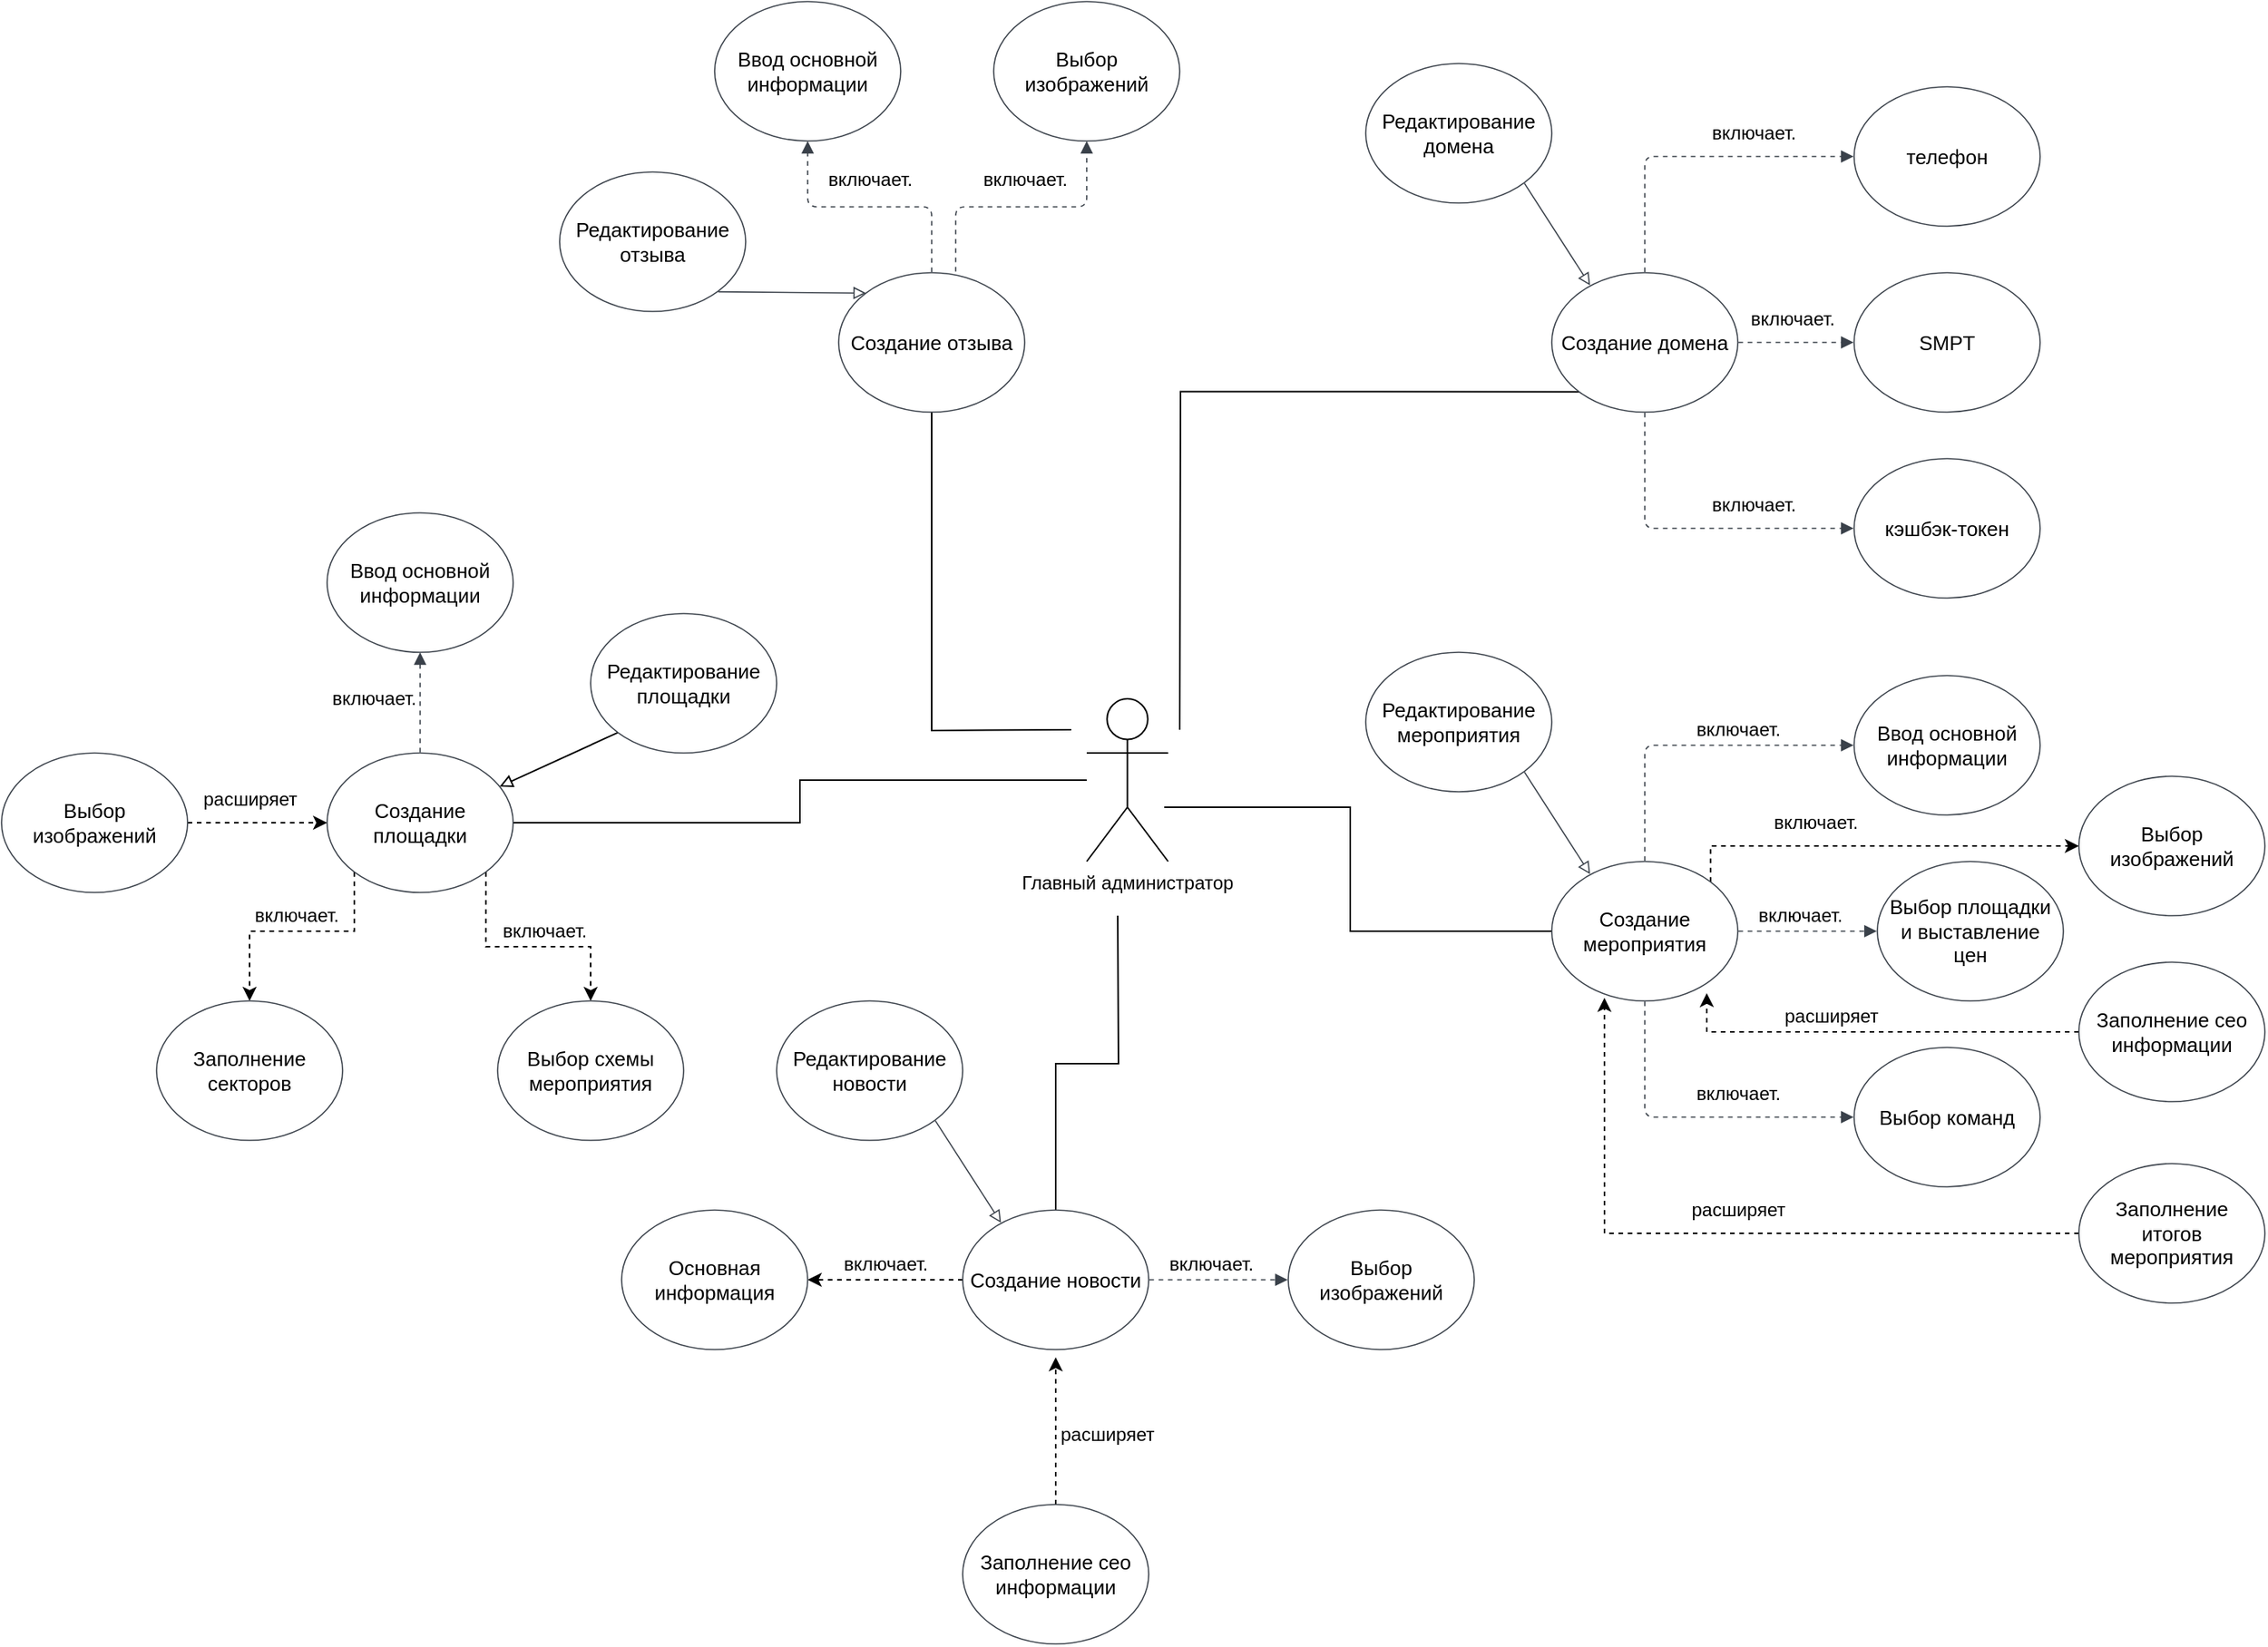 <mxfile version="21.2.3" type="github">
  <diagram name="Страница 1" id="4dLqGQJZmYDgYIAfQQOr">
    <mxGraphModel dx="2147" dy="3069" grid="1" gridSize="10" guides="1" tooltips="1" connect="1" arrows="1" fold="1" page="1" pageScale="1" pageWidth="827" pageHeight="1169" math="0" shadow="0">
      <root>
        <mxCell id="0" />
        <mxCell id="1" parent="0" />
        <mxCell id="5AZ3LjMfub_iK6OrWMYF-66" style="edgeStyle=orthogonalEdgeStyle;rounded=0;orthogonalLoop=1;jettySize=auto;html=1;entryX=0.5;entryY=1;entryDx=0;entryDy=0;endArrow=none;endFill=0;" edge="1" parent="1" target="5AZ3LjMfub_iK6OrWMYF-40">
          <mxGeometry relative="1" as="geometry">
            <mxPoint x="290" y="370" as="sourcePoint" />
          </mxGeometry>
        </mxCell>
        <mxCell id="5AZ3LjMfub_iK6OrWMYF-67" style="edgeStyle=orthogonalEdgeStyle;rounded=0;orthogonalLoop=1;jettySize=auto;html=1;entryX=1;entryY=0.5;entryDx=0;entryDy=0;endArrow=none;endFill=0;" edge="1" parent="1" source="5AZ3LjMfub_iK6OrWMYF-1" target="5AZ3LjMfub_iK6OrWMYF-49">
          <mxGeometry relative="1" as="geometry" />
        </mxCell>
        <mxCell id="5AZ3LjMfub_iK6OrWMYF-1" value="Главный администратор" style="shape=umlActor;verticalLabelPosition=bottom;verticalAlign=top;html=1;outlineConnect=0;" vertex="1" parent="1">
          <mxGeometry x="300" y="350" width="52.5" height="105" as="geometry" />
        </mxCell>
        <mxCell id="5AZ3LjMfub_iK6OrWMYF-68" style="edgeStyle=orthogonalEdgeStyle;rounded=0;orthogonalLoop=1;jettySize=auto;html=1;exitX=0;exitY=1;exitDx=0;exitDy=0;endArrow=none;endFill=0;" edge="1" parent="1" source="5AZ3LjMfub_iK6OrWMYF-3">
          <mxGeometry relative="1" as="geometry">
            <mxPoint x="360" y="370" as="targetPoint" />
          </mxGeometry>
        </mxCell>
        <mxCell id="5AZ3LjMfub_iK6OrWMYF-3" value="Создание домена" style="html=1;overflow=block;blockSpacing=1;whiteSpace=wrap;ellipse;fontSize=13;spacing=3.8;strokeColor=#3a414a;strokeOpacity=100;rounded=1;absoluteArcSize=1;arcSize=9;strokeWidth=0.8;lucidId=YT7TCHDm60Qj;" vertex="1" parent="1">
          <mxGeometry x="600" y="75" width="120" height="90" as="geometry" />
        </mxCell>
        <mxCell id="5AZ3LjMfub_iK6OrWMYF-4" value="Редактирование домена" style="html=1;overflow=block;blockSpacing=1;whiteSpace=wrap;ellipse;fontSize=13;spacing=3.8;strokeColor=#3a414a;strokeOpacity=100;rounded=1;absoluteArcSize=1;arcSize=9;strokeWidth=0.8;lucidId=iU7T-DrnD_am;" vertex="1" parent="1">
          <mxGeometry x="480" y="-60" width="120" height="90" as="geometry" />
        </mxCell>
        <mxCell id="5AZ3LjMfub_iK6OrWMYF-5" value="SMPT" style="html=1;overflow=block;blockSpacing=1;whiteSpace=wrap;ellipse;fontSize=13;spacing=3.8;strokeColor=#3a414a;strokeOpacity=100;rounded=1;absoluteArcSize=1;arcSize=9;strokeWidth=0.8;lucidId=AU7TzXfY.7xf;" vertex="1" parent="1">
          <mxGeometry x="795" y="75" width="120" height="90" as="geometry" />
        </mxCell>
        <mxCell id="5AZ3LjMfub_iK6OrWMYF-6" value="кэшбэк-токен" style="html=1;overflow=block;blockSpacing=1;whiteSpace=wrap;ellipse;fontSize=13;spacing=3.8;strokeColor=#3a414a;strokeOpacity=100;rounded=1;absoluteArcSize=1;arcSize=9;strokeWidth=0.8;lucidId=IU7TJlUC40Fu;" vertex="1" parent="1">
          <mxGeometry x="795" y="195" width="120" height="90" as="geometry" />
        </mxCell>
        <mxCell id="5AZ3LjMfub_iK6OrWMYF-7" value="телефон" style="html=1;overflow=block;blockSpacing=1;whiteSpace=wrap;ellipse;fontSize=13;spacing=3.8;strokeColor=#3a414a;strokeOpacity=100;rounded=1;absoluteArcSize=1;arcSize=9;strokeWidth=0.8;lucidId=SU7TMqAiPC0k;" vertex="1" parent="1">
          <mxGeometry x="795" y="-45" width="120" height="90" as="geometry" />
        </mxCell>
        <mxCell id="5AZ3LjMfub_iK6OrWMYF-8" value="" style="html=1;jettySize=18;whiteSpace=wrap;fontSize=13;strokeColor=#3a414a;strokeOpacity=100;dashed=1;fixDash=1;strokeWidth=0.8;rounded=1;arcSize=12;edgeStyle=orthogonalEdgeStyle;startArrow=none;endArrow=block;endFill=1;exitX=1.003;exitY=0.5;exitPerimeter=0;entryX=-0.003;entryY=0.5;entryPerimeter=0;lucidId=yW7TTUJK7UnX;" edge="1" parent="1" source="5AZ3LjMfub_iK6OrWMYF-3" target="5AZ3LjMfub_iK6OrWMYF-5">
          <mxGeometry width="100" height="100" relative="1" as="geometry">
            <Array as="points" />
          </mxGeometry>
        </mxCell>
        <mxCell id="5AZ3LjMfub_iK6OrWMYF-9" value="" style="html=1;jettySize=18;whiteSpace=wrap;fontSize=13;strokeColor=#3a414a;strokeOpacity=100;dashed=1;fixDash=1;strokeWidth=0.8;rounded=1;arcSize=12;edgeStyle=orthogonalEdgeStyle;startArrow=none;endArrow=block;endFill=1;exitX=0.5;exitY=-0.004;exitPerimeter=0;entryX=-0.003;entryY=0.5;entryPerimeter=0;lucidId=_W7TPJHKdDei;" edge="1" parent="1" source="5AZ3LjMfub_iK6OrWMYF-3" target="5AZ3LjMfub_iK6OrWMYF-7">
          <mxGeometry width="100" height="100" relative="1" as="geometry">
            <Array as="points" />
          </mxGeometry>
        </mxCell>
        <mxCell id="5AZ3LjMfub_iK6OrWMYF-10" value="" style="html=1;jettySize=18;whiteSpace=wrap;fontSize=13;strokeColor=#3a414a;strokeOpacity=100;dashed=1;fixDash=1;strokeWidth=0.8;rounded=1;arcSize=12;edgeStyle=orthogonalEdgeStyle;startArrow=none;endArrow=block;endFill=1;exitX=0.5;exitY=1.004;exitPerimeter=0;entryX=-0.003;entryY=0.5;entryPerimeter=0;lucidId=eX7TY1OJRFkU;" edge="1" parent="1" source="5AZ3LjMfub_iK6OrWMYF-3" target="5AZ3LjMfub_iK6OrWMYF-6">
          <mxGeometry width="100" height="100" relative="1" as="geometry">
            <Array as="points" />
          </mxGeometry>
        </mxCell>
        <mxCell id="5AZ3LjMfub_iK6OrWMYF-11" value="" style="html=1;jettySize=18;whiteSpace=wrap;fontSize=13;strokeColor=#3a414a;strokeOpacity=100;strokeWidth=0.8;rounded=0;startArrow=none;endArrow=block;endFill=0;exitX=0.853;exitY=0.859;exitPerimeter=0;entryX=0.206;entryY=0.091;entryPerimeter=0;lucidId=uX7T4NkY_U0I;" edge="1" parent="1" source="5AZ3LjMfub_iK6OrWMYF-4" target="5AZ3LjMfub_iK6OrWMYF-3">
          <mxGeometry width="100" height="100" relative="1" as="geometry">
            <Array as="points" />
          </mxGeometry>
        </mxCell>
        <mxCell id="5AZ3LjMfub_iK6OrWMYF-25" style="edgeStyle=orthogonalEdgeStyle;rounded=0;orthogonalLoop=1;jettySize=auto;html=1;exitX=1;exitY=0;exitDx=0;exitDy=0;entryX=0;entryY=0.5;entryDx=0;entryDy=0;dashed=1;" edge="1" parent="1" source="5AZ3LjMfub_iK6OrWMYF-13" target="5AZ3LjMfub_iK6OrWMYF-24">
          <mxGeometry relative="1" as="geometry">
            <Array as="points">
              <mxPoint x="702" y="445" />
            </Array>
          </mxGeometry>
        </mxCell>
        <mxCell id="5AZ3LjMfub_iK6OrWMYF-69" style="edgeStyle=orthogonalEdgeStyle;rounded=0;orthogonalLoop=1;jettySize=auto;html=1;exitX=0;exitY=0.5;exitDx=0;exitDy=0;endArrow=none;endFill=0;" edge="1" parent="1" source="5AZ3LjMfub_iK6OrWMYF-13">
          <mxGeometry relative="1" as="geometry">
            <mxPoint x="350" y="420" as="targetPoint" />
            <Array as="points">
              <mxPoint x="470" y="500" />
              <mxPoint x="470" y="420" />
            </Array>
          </mxGeometry>
        </mxCell>
        <mxCell id="5AZ3LjMfub_iK6OrWMYF-13" value="Создание мероприятия" style="html=1;overflow=block;blockSpacing=1;whiteSpace=wrap;ellipse;fontSize=13;spacing=3.8;strokeColor=#3a414a;strokeOpacity=100;rounded=1;absoluteArcSize=1;arcSize=9;strokeWidth=0.8;lucidId=YT7TCHDm60Qj;" vertex="1" parent="1">
          <mxGeometry x="600" y="455" width="120" height="90" as="geometry" />
        </mxCell>
        <mxCell id="5AZ3LjMfub_iK6OrWMYF-14" value="Редактирование мероприятия" style="html=1;overflow=block;blockSpacing=1;whiteSpace=wrap;ellipse;fontSize=13;spacing=3.8;strokeColor=#3a414a;strokeOpacity=100;rounded=1;absoluteArcSize=1;arcSize=9;strokeWidth=0.8;lucidId=iU7T-DrnD_am;" vertex="1" parent="1">
          <mxGeometry x="480" y="320" width="120" height="90" as="geometry" />
        </mxCell>
        <mxCell id="5AZ3LjMfub_iK6OrWMYF-15" value="Выбор площадки и выставление цен" style="html=1;overflow=block;blockSpacing=1;whiteSpace=wrap;ellipse;fontSize=13;spacing=3.8;strokeColor=#3a414a;strokeOpacity=100;rounded=1;absoluteArcSize=1;arcSize=9;strokeWidth=0.8;lucidId=AU7TzXfY.7xf;" vertex="1" parent="1">
          <mxGeometry x="810" y="455" width="120" height="90" as="geometry" />
        </mxCell>
        <mxCell id="5AZ3LjMfub_iK6OrWMYF-16" value="Выбор команд" style="html=1;overflow=block;blockSpacing=1;whiteSpace=wrap;ellipse;fontSize=13;spacing=3.8;strokeColor=#3a414a;strokeOpacity=100;rounded=1;absoluteArcSize=1;arcSize=9;strokeWidth=0.8;lucidId=IU7TJlUC40Fu;" vertex="1" parent="1">
          <mxGeometry x="795" y="575" width="120" height="90" as="geometry" />
        </mxCell>
        <mxCell id="5AZ3LjMfub_iK6OrWMYF-17" value="Ввод основной информации" style="html=1;overflow=block;blockSpacing=1;whiteSpace=wrap;ellipse;fontSize=13;spacing=3.8;strokeColor=#3a414a;strokeOpacity=100;rounded=1;absoluteArcSize=1;arcSize=9;strokeWidth=0.8;lucidId=SU7TMqAiPC0k;" vertex="1" parent="1">
          <mxGeometry x="795" y="335" width="120" height="90" as="geometry" />
        </mxCell>
        <mxCell id="5AZ3LjMfub_iK6OrWMYF-18" value="" style="html=1;jettySize=18;whiteSpace=wrap;fontSize=13;strokeColor=#3a414a;strokeOpacity=100;dashed=1;fixDash=1;strokeWidth=0.8;rounded=1;arcSize=12;edgeStyle=orthogonalEdgeStyle;startArrow=none;endArrow=block;endFill=1;exitX=1.003;exitY=0.5;exitPerimeter=0;entryX=-0.003;entryY=0.5;entryPerimeter=0;lucidId=yW7TTUJK7UnX;" edge="1" parent="1" source="5AZ3LjMfub_iK6OrWMYF-13" target="5AZ3LjMfub_iK6OrWMYF-15">
          <mxGeometry width="100" height="100" relative="1" as="geometry">
            <Array as="points" />
          </mxGeometry>
        </mxCell>
        <mxCell id="5AZ3LjMfub_iK6OrWMYF-19" value="" style="html=1;jettySize=18;whiteSpace=wrap;fontSize=13;strokeColor=#3a414a;strokeOpacity=100;dashed=1;fixDash=1;strokeWidth=0.8;rounded=1;arcSize=12;edgeStyle=orthogonalEdgeStyle;startArrow=none;endArrow=block;endFill=1;exitX=0.5;exitY=-0.004;exitPerimeter=0;entryX=-0.003;entryY=0.5;entryPerimeter=0;lucidId=_W7TPJHKdDei;" edge="1" parent="1" source="5AZ3LjMfub_iK6OrWMYF-13" target="5AZ3LjMfub_iK6OrWMYF-17">
          <mxGeometry width="100" height="100" relative="1" as="geometry">
            <Array as="points" />
          </mxGeometry>
        </mxCell>
        <mxCell id="5AZ3LjMfub_iK6OrWMYF-20" value="" style="html=1;jettySize=18;whiteSpace=wrap;fontSize=13;strokeColor=#3a414a;strokeOpacity=100;dashed=1;fixDash=1;strokeWidth=0.8;rounded=1;arcSize=12;edgeStyle=orthogonalEdgeStyle;startArrow=none;endArrow=block;endFill=1;exitX=0.5;exitY=1.004;exitPerimeter=0;entryX=-0.003;entryY=0.5;entryPerimeter=0;lucidId=eX7TY1OJRFkU;" edge="1" parent="1" source="5AZ3LjMfub_iK6OrWMYF-13" target="5AZ3LjMfub_iK6OrWMYF-16">
          <mxGeometry width="100" height="100" relative="1" as="geometry">
            <Array as="points" />
          </mxGeometry>
        </mxCell>
        <mxCell id="5AZ3LjMfub_iK6OrWMYF-21" value="" style="html=1;jettySize=18;whiteSpace=wrap;fontSize=13;strokeColor=#3a414a;strokeOpacity=100;strokeWidth=0.8;rounded=0;startArrow=none;endArrow=block;endFill=0;exitX=0.853;exitY=0.859;exitPerimeter=0;entryX=0.206;entryY=0.091;entryPerimeter=0;lucidId=uX7T4NkY_U0I;" edge="1" parent="1" source="5AZ3LjMfub_iK6OrWMYF-14" target="5AZ3LjMfub_iK6OrWMYF-13">
          <mxGeometry width="100" height="100" relative="1" as="geometry">
            <Array as="points" />
          </mxGeometry>
        </mxCell>
        <mxCell id="5AZ3LjMfub_iK6OrWMYF-38" style="edgeStyle=orthogonalEdgeStyle;rounded=0;orthogonalLoop=1;jettySize=auto;html=1;exitX=0;exitY=0.5;exitDx=0;exitDy=0;entryX=0.833;entryY=0.944;entryDx=0;entryDy=0;entryPerimeter=0;dashed=1;" edge="1" parent="1" source="5AZ3LjMfub_iK6OrWMYF-22" target="5AZ3LjMfub_iK6OrWMYF-13">
          <mxGeometry relative="1" as="geometry">
            <Array as="points">
              <mxPoint x="700" y="565" />
            </Array>
          </mxGeometry>
        </mxCell>
        <mxCell id="5AZ3LjMfub_iK6OrWMYF-22" value="Заполнение сео информации" style="html=1;overflow=block;blockSpacing=1;whiteSpace=wrap;ellipse;fontSize=13;spacing=3.8;strokeColor=#3a414a;strokeOpacity=100;rounded=1;absoluteArcSize=1;arcSize=9;strokeWidth=0.8;lucidId=AU7TzXfY.7xf;" vertex="1" parent="1">
          <mxGeometry x="940" y="520" width="120" height="90" as="geometry" />
        </mxCell>
        <mxCell id="5AZ3LjMfub_iK6OrWMYF-28" style="edgeStyle=orthogonalEdgeStyle;rounded=0;orthogonalLoop=1;jettySize=auto;html=1;exitX=0;exitY=0.5;exitDx=0;exitDy=0;entryX=0.283;entryY=0.978;entryDx=0;entryDy=0;entryPerimeter=0;dashed=1;" edge="1" parent="1" source="5AZ3LjMfub_iK6OrWMYF-23" target="5AZ3LjMfub_iK6OrWMYF-13">
          <mxGeometry relative="1" as="geometry" />
        </mxCell>
        <mxCell id="5AZ3LjMfub_iK6OrWMYF-23" value="Заполнение итогов мероприятия" style="html=1;overflow=block;blockSpacing=1;whiteSpace=wrap;ellipse;fontSize=13;spacing=3.8;strokeColor=#3a414a;strokeOpacity=100;rounded=1;absoluteArcSize=1;arcSize=9;strokeWidth=0.8;lucidId=IU7TJlUC40Fu;" vertex="1" parent="1">
          <mxGeometry x="940" y="650" width="120" height="90" as="geometry" />
        </mxCell>
        <mxCell id="5AZ3LjMfub_iK6OrWMYF-24" value="Выбор изображений" style="html=1;overflow=block;blockSpacing=1;whiteSpace=wrap;ellipse;fontSize=13;spacing=3.8;strokeColor=#3a414a;strokeOpacity=100;rounded=1;absoluteArcSize=1;arcSize=9;strokeWidth=0.8;lucidId=SU7TMqAiPC0k;" vertex="1" parent="1">
          <mxGeometry x="940" y="400" width="120" height="90" as="geometry" />
        </mxCell>
        <mxCell id="5AZ3LjMfub_iK6OrWMYF-71" style="edgeStyle=orthogonalEdgeStyle;rounded=0;orthogonalLoop=1;jettySize=auto;html=1;exitX=0;exitY=0.5;exitDx=0;exitDy=0;entryX=1;entryY=0.5;entryDx=0;entryDy=0;dashed=1;" edge="1" parent="1" source="5AZ3LjMfub_iK6OrWMYF-29" target="5AZ3LjMfub_iK6OrWMYF-33">
          <mxGeometry relative="1" as="geometry" />
        </mxCell>
        <mxCell id="5AZ3LjMfub_iK6OrWMYF-72" style="edgeStyle=orthogonalEdgeStyle;rounded=0;orthogonalLoop=1;jettySize=auto;html=1;exitX=0.5;exitY=0;exitDx=0;exitDy=0;endArrow=none;endFill=0;" edge="1" parent="1" source="5AZ3LjMfub_iK6OrWMYF-29">
          <mxGeometry relative="1" as="geometry">
            <mxPoint x="320.0" y="490" as="targetPoint" />
          </mxGeometry>
        </mxCell>
        <mxCell id="5AZ3LjMfub_iK6OrWMYF-29" value="Создание новости" style="html=1;overflow=block;blockSpacing=1;whiteSpace=wrap;ellipse;fontSize=13;spacing=3.8;strokeColor=#3a414a;strokeOpacity=100;rounded=1;absoluteArcSize=1;arcSize=9;strokeWidth=0.8;lucidId=YT7TCHDm60Qj;" vertex="1" parent="1">
          <mxGeometry x="220" y="680" width="120" height="90" as="geometry" />
        </mxCell>
        <mxCell id="5AZ3LjMfub_iK6OrWMYF-30" value="Редактирование новости" style="html=1;overflow=block;blockSpacing=1;whiteSpace=wrap;ellipse;fontSize=13;spacing=3.8;strokeColor=#3a414a;strokeOpacity=100;rounded=1;absoluteArcSize=1;arcSize=9;strokeWidth=0.8;lucidId=iU7T-DrnD_am;" vertex="1" parent="1">
          <mxGeometry x="100" y="545" width="120" height="90" as="geometry" />
        </mxCell>
        <mxCell id="5AZ3LjMfub_iK6OrWMYF-31" value="Выбор изображений" style="html=1;overflow=block;blockSpacing=1;whiteSpace=wrap;ellipse;fontSize=13;spacing=3.8;strokeColor=#3a414a;strokeOpacity=100;rounded=1;absoluteArcSize=1;arcSize=9;strokeWidth=0.8;lucidId=AU7TzXfY.7xf;" vertex="1" parent="1">
          <mxGeometry x="430" y="680" width="120" height="90" as="geometry" />
        </mxCell>
        <mxCell id="5AZ3LjMfub_iK6OrWMYF-39" style="edgeStyle=orthogonalEdgeStyle;rounded=0;orthogonalLoop=1;jettySize=auto;html=1;exitX=0.5;exitY=0;exitDx=0;exitDy=0;dashed=1;" edge="1" parent="1" source="5AZ3LjMfub_iK6OrWMYF-32">
          <mxGeometry relative="1" as="geometry">
            <mxPoint x="280" y="775" as="targetPoint" />
          </mxGeometry>
        </mxCell>
        <mxCell id="5AZ3LjMfub_iK6OrWMYF-32" value="Заполнение сео информации" style="html=1;overflow=block;blockSpacing=1;whiteSpace=wrap;ellipse;fontSize=13;spacing=3.8;strokeColor=#3a414a;strokeOpacity=100;rounded=1;absoluteArcSize=1;arcSize=9;strokeWidth=0.8;lucidId=IU7TJlUC40Fu;" vertex="1" parent="1">
          <mxGeometry x="220" y="870" width="120" height="90" as="geometry" />
        </mxCell>
        <mxCell id="5AZ3LjMfub_iK6OrWMYF-33" value="Основная информация" style="html=1;overflow=block;blockSpacing=1;whiteSpace=wrap;ellipse;fontSize=13;spacing=3.8;strokeColor=#3a414a;strokeOpacity=100;rounded=1;absoluteArcSize=1;arcSize=9;strokeWidth=0.8;lucidId=SU7TMqAiPC0k;" vertex="1" parent="1">
          <mxGeometry y="680" width="120" height="90" as="geometry" />
        </mxCell>
        <mxCell id="5AZ3LjMfub_iK6OrWMYF-34" value="" style="html=1;jettySize=18;whiteSpace=wrap;fontSize=13;strokeColor=#3a414a;strokeOpacity=100;dashed=1;fixDash=1;strokeWidth=0.8;rounded=1;arcSize=12;edgeStyle=orthogonalEdgeStyle;startArrow=none;endArrow=block;endFill=1;exitX=1.003;exitY=0.5;exitPerimeter=0;entryX=-0.003;entryY=0.5;entryPerimeter=0;lucidId=yW7TTUJK7UnX;" edge="1" parent="1" source="5AZ3LjMfub_iK6OrWMYF-29" target="5AZ3LjMfub_iK6OrWMYF-31">
          <mxGeometry width="100" height="100" relative="1" as="geometry">
            <Array as="points" />
          </mxGeometry>
        </mxCell>
        <mxCell id="5AZ3LjMfub_iK6OrWMYF-37" value="" style="html=1;jettySize=18;whiteSpace=wrap;fontSize=13;strokeColor=#3a414a;strokeOpacity=100;strokeWidth=0.8;rounded=0;startArrow=none;endArrow=block;endFill=0;exitX=0.853;exitY=0.859;exitPerimeter=0;entryX=0.206;entryY=0.091;entryPerimeter=0;lucidId=uX7T4NkY_U0I;" edge="1" parent="1" source="5AZ3LjMfub_iK6OrWMYF-30" target="5AZ3LjMfub_iK6OrWMYF-29">
          <mxGeometry width="100" height="100" relative="1" as="geometry">
            <Array as="points" />
          </mxGeometry>
        </mxCell>
        <mxCell id="5AZ3LjMfub_iK6OrWMYF-40" value="Создание отзыва" style="html=1;overflow=block;blockSpacing=1;whiteSpace=wrap;ellipse;fontSize=13;spacing=3.8;strokeColor=#3a414a;strokeOpacity=100;rounded=1;absoluteArcSize=1;arcSize=9;strokeWidth=0.8;lucidId=YT7TCHDm60Qj;" vertex="1" parent="1">
          <mxGeometry x="140" y="75" width="120" height="90" as="geometry" />
        </mxCell>
        <mxCell id="5AZ3LjMfub_iK6OrWMYF-41" value="Редактирование отзыва" style="html=1;overflow=block;blockSpacing=1;whiteSpace=wrap;ellipse;fontSize=13;spacing=3.8;strokeColor=#3a414a;strokeOpacity=100;rounded=1;absoluteArcSize=1;arcSize=9;strokeWidth=0.8;lucidId=iU7T-DrnD_am;" vertex="1" parent="1">
          <mxGeometry x="-40" y="10" width="120" height="90" as="geometry" />
        </mxCell>
        <mxCell id="5AZ3LjMfub_iK6OrWMYF-42" value="Выбор изображений" style="html=1;overflow=block;blockSpacing=1;whiteSpace=wrap;ellipse;fontSize=13;spacing=3.8;strokeColor=#3a414a;strokeOpacity=100;rounded=1;absoluteArcSize=1;arcSize=9;strokeWidth=0.8;lucidId=AU7TzXfY.7xf;" vertex="1" parent="1">
          <mxGeometry x="240" y="-100" width="120" height="90" as="geometry" />
        </mxCell>
        <mxCell id="5AZ3LjMfub_iK6OrWMYF-45" value="Ввод основной информации" style="html=1;overflow=block;blockSpacing=1;whiteSpace=wrap;ellipse;fontSize=13;spacing=3.8;strokeColor=#3a414a;strokeOpacity=100;rounded=1;absoluteArcSize=1;arcSize=9;strokeWidth=0.8;lucidId=SU7TMqAiPC0k;" vertex="1" parent="1">
          <mxGeometry x="60" y="-100" width="120" height="90" as="geometry" />
        </mxCell>
        <mxCell id="5AZ3LjMfub_iK6OrWMYF-46" value="" style="html=1;jettySize=18;whiteSpace=wrap;fontSize=13;strokeColor=#3a414a;strokeOpacity=100;dashed=1;fixDash=1;strokeWidth=0.8;rounded=1;arcSize=12;edgeStyle=orthogonalEdgeStyle;startArrow=none;endArrow=block;endFill=1;exitX=0.629;exitY=-0.009;exitPerimeter=0;entryX=0.5;entryY=1;lucidId=yW7TTUJK7UnX;entryDx=0;entryDy=0;exitDx=0;exitDy=0;" edge="1" parent="1" source="5AZ3LjMfub_iK6OrWMYF-40" target="5AZ3LjMfub_iK6OrWMYF-42">
          <mxGeometry width="100" height="100" relative="1" as="geometry">
            <Array as="points" />
          </mxGeometry>
        </mxCell>
        <mxCell id="5AZ3LjMfub_iK6OrWMYF-47" value="" style="html=1;jettySize=18;whiteSpace=wrap;fontSize=13;strokeColor=#3a414a;strokeOpacity=100;dashed=1;fixDash=1;strokeWidth=0.8;rounded=1;arcSize=12;edgeStyle=orthogonalEdgeStyle;startArrow=none;endArrow=block;endFill=1;exitX=0.5;exitY=-0.004;exitPerimeter=0;entryX=0.5;entryY=1;lucidId=_W7TPJHKdDei;entryDx=0;entryDy=0;" edge="1" parent="1" source="5AZ3LjMfub_iK6OrWMYF-40" target="5AZ3LjMfub_iK6OrWMYF-45">
          <mxGeometry width="100" height="100" relative="1" as="geometry">
            <Array as="points" />
          </mxGeometry>
        </mxCell>
        <mxCell id="5AZ3LjMfub_iK6OrWMYF-48" value="" style="html=1;jettySize=18;whiteSpace=wrap;fontSize=13;strokeColor=#3a414a;strokeOpacity=100;strokeWidth=0.8;rounded=0;startArrow=none;endArrow=block;endFill=0;exitX=0.853;exitY=0.859;exitPerimeter=0;entryX=0;entryY=0;lucidId=uX7T4NkY_U0I;entryDx=0;entryDy=0;" edge="1" parent="1" source="5AZ3LjMfub_iK6OrWMYF-41" target="5AZ3LjMfub_iK6OrWMYF-40">
          <mxGeometry width="100" height="100" relative="1" as="geometry">
            <Array as="points" />
          </mxGeometry>
        </mxCell>
        <mxCell id="5AZ3LjMfub_iK6OrWMYF-59" style="edgeStyle=orthogonalEdgeStyle;rounded=0;orthogonalLoop=1;jettySize=auto;html=1;exitX=1;exitY=1;exitDx=0;exitDy=0;entryX=0.5;entryY=0;entryDx=0;entryDy=0;dashed=1;" edge="1" parent="1" source="5AZ3LjMfub_iK6OrWMYF-49" target="5AZ3LjMfub_iK6OrWMYF-53">
          <mxGeometry relative="1" as="geometry" />
        </mxCell>
        <mxCell id="5AZ3LjMfub_iK6OrWMYF-61" style="edgeStyle=orthogonalEdgeStyle;rounded=0;orthogonalLoop=1;jettySize=auto;html=1;exitX=0;exitY=1;exitDx=0;exitDy=0;entryX=0.5;entryY=0;entryDx=0;entryDy=0;dashed=1;" edge="1" parent="1" source="5AZ3LjMfub_iK6OrWMYF-49" target="5AZ3LjMfub_iK6OrWMYF-60">
          <mxGeometry relative="1" as="geometry">
            <mxPoint x="-150" y="530" as="targetPoint" />
            <Array as="points">
              <mxPoint x="-173" y="500" />
              <mxPoint x="-240" y="500" />
            </Array>
          </mxGeometry>
        </mxCell>
        <mxCell id="5AZ3LjMfub_iK6OrWMYF-63" style="rounded=0;orthogonalLoop=1;jettySize=auto;html=1;exitX=0;exitY=1;exitDx=0;exitDy=0;endArrow=block;endFill=0;" edge="1" parent="1" source="5AZ3LjMfub_iK6OrWMYF-62" target="5AZ3LjMfub_iK6OrWMYF-49">
          <mxGeometry relative="1" as="geometry">
            <mxPoint x="-10" y="450" as="targetPoint" />
          </mxGeometry>
        </mxCell>
        <mxCell id="5AZ3LjMfub_iK6OrWMYF-49" value="Создание площадки" style="html=1;overflow=block;blockSpacing=1;whiteSpace=wrap;ellipse;fontSize=13;spacing=3.8;strokeColor=#3a414a;strokeOpacity=100;rounded=1;absoluteArcSize=1;arcSize=9;strokeWidth=0.8;lucidId=YT7TCHDm60Qj;" vertex="1" parent="1">
          <mxGeometry x="-190" y="385" width="120" height="90" as="geometry" />
        </mxCell>
        <mxCell id="5AZ3LjMfub_iK6OrWMYF-58" style="edgeStyle=orthogonalEdgeStyle;rounded=0;orthogonalLoop=1;jettySize=auto;html=1;exitX=1;exitY=0.5;exitDx=0;exitDy=0;entryX=0;entryY=0.5;entryDx=0;entryDy=0;dashed=1;" edge="1" parent="1" source="5AZ3LjMfub_iK6OrWMYF-51" target="5AZ3LjMfub_iK6OrWMYF-49">
          <mxGeometry relative="1" as="geometry" />
        </mxCell>
        <mxCell id="5AZ3LjMfub_iK6OrWMYF-51" value="Выбор изображений" style="html=1;overflow=block;blockSpacing=1;whiteSpace=wrap;ellipse;fontSize=13;spacing=3.8;strokeColor=#3a414a;strokeOpacity=100;rounded=1;absoluteArcSize=1;arcSize=9;strokeWidth=0.8;lucidId=AU7TzXfY.7xf;" vertex="1" parent="1">
          <mxGeometry x="-400" y="385" width="120" height="90" as="geometry" />
        </mxCell>
        <mxCell id="5AZ3LjMfub_iK6OrWMYF-53" value="Выбор схемы мероприятия" style="html=1;overflow=block;blockSpacing=1;whiteSpace=wrap;ellipse;fontSize=13;spacing=3.8;strokeColor=#3a414a;strokeOpacity=100;rounded=1;absoluteArcSize=1;arcSize=9;strokeWidth=0.8;lucidId=IU7TJlUC40Fu;" vertex="1" parent="1">
          <mxGeometry x="-80" y="545" width="120" height="90" as="geometry" />
        </mxCell>
        <mxCell id="5AZ3LjMfub_iK6OrWMYF-54" value="Ввод основной информации" style="html=1;overflow=block;blockSpacing=1;whiteSpace=wrap;ellipse;fontSize=13;spacing=3.8;strokeColor=#3a414a;strokeOpacity=100;rounded=1;absoluteArcSize=1;arcSize=9;strokeWidth=0.8;lucidId=SU7TMqAiPC0k;" vertex="1" parent="1">
          <mxGeometry x="-190" y="230" width="120" height="90" as="geometry" />
        </mxCell>
        <mxCell id="5AZ3LjMfub_iK6OrWMYF-56" value="" style="html=1;jettySize=18;whiteSpace=wrap;fontSize=13;strokeColor=#3a414a;strokeOpacity=100;dashed=1;fixDash=1;strokeWidth=0.8;rounded=1;arcSize=12;edgeStyle=orthogonalEdgeStyle;startArrow=none;endArrow=block;endFill=1;exitX=0.5;exitY=-0.004;exitPerimeter=0;entryX=0.5;entryY=1;lucidId=_W7TPJHKdDei;entryDx=0;entryDy=0;" edge="1" parent="1" source="5AZ3LjMfub_iK6OrWMYF-49" target="5AZ3LjMfub_iK6OrWMYF-54">
          <mxGeometry width="100" height="100" relative="1" as="geometry">
            <Array as="points" />
          </mxGeometry>
        </mxCell>
        <mxCell id="5AZ3LjMfub_iK6OrWMYF-60" value="Заполнение секторов" style="html=1;overflow=block;blockSpacing=1;whiteSpace=wrap;ellipse;fontSize=13;spacing=3.8;strokeColor=#3a414a;strokeOpacity=100;rounded=1;absoluteArcSize=1;arcSize=9;strokeWidth=0.8;lucidId=IU7TJlUC40Fu;" vertex="1" parent="1">
          <mxGeometry x="-300" y="545" width="120" height="90" as="geometry" />
        </mxCell>
        <mxCell id="5AZ3LjMfub_iK6OrWMYF-62" value="Редактирование площадки" style="html=1;overflow=block;blockSpacing=1;whiteSpace=wrap;ellipse;fontSize=13;spacing=3.8;strokeColor=#3a414a;strokeOpacity=100;rounded=1;absoluteArcSize=1;arcSize=9;strokeWidth=0.8;lucidId=iU7T-DrnD_am;" vertex="1" parent="1">
          <mxGeometry x="-20" y="295" width="120" height="90" as="geometry" />
        </mxCell>
        <mxCell id="5AZ3LjMfub_iK6OrWMYF-73" value="включает." style="text;html=1;align=center;verticalAlign=middle;resizable=0;points=[];autosize=1;strokeColor=none;fillColor=none;" vertex="1" parent="1">
          <mxGeometry x="340" y="700" width="80" height="30" as="geometry" />
        </mxCell>
        <mxCell id="5AZ3LjMfub_iK6OrWMYF-75" value="включает." style="text;html=1;align=center;verticalAlign=middle;resizable=0;points=[];autosize=1;strokeColor=none;fillColor=none;" vertex="1" parent="1">
          <mxGeometry x="130" y="700" width="80" height="30" as="geometry" />
        </mxCell>
        <mxCell id="5AZ3LjMfub_iK6OrWMYF-76" value="расширяет" style="text;html=1;align=center;verticalAlign=middle;resizable=0;points=[];autosize=1;strokeColor=none;fillColor=none;" vertex="1" parent="1">
          <mxGeometry x="272.5" y="810" width="80" height="30" as="geometry" />
        </mxCell>
        <mxCell id="5AZ3LjMfub_iK6OrWMYF-77" value="включает." style="text;html=1;align=center;verticalAlign=middle;resizable=0;points=[];autosize=1;strokeColor=none;fillColor=none;" vertex="1" parent="1">
          <mxGeometry x="680" y="590" width="80" height="30" as="geometry" />
        </mxCell>
        <mxCell id="5AZ3LjMfub_iK6OrWMYF-78" value="включает." style="text;html=1;align=center;verticalAlign=middle;resizable=0;points=[];autosize=1;strokeColor=none;fillColor=none;" vertex="1" parent="1">
          <mxGeometry x="720" y="475" width="80" height="30" as="geometry" />
        </mxCell>
        <mxCell id="5AZ3LjMfub_iK6OrWMYF-79" value="включает." style="text;html=1;align=center;verticalAlign=middle;resizable=0;points=[];autosize=1;strokeColor=none;fillColor=none;" vertex="1" parent="1">
          <mxGeometry x="680" y="355" width="80" height="30" as="geometry" />
        </mxCell>
        <mxCell id="5AZ3LjMfub_iK6OrWMYF-80" value="включает." style="text;html=1;align=center;verticalAlign=middle;resizable=0;points=[];autosize=1;strokeColor=none;fillColor=none;" vertex="1" parent="1">
          <mxGeometry x="730" y="415" width="80" height="30" as="geometry" />
        </mxCell>
        <mxCell id="5AZ3LjMfub_iK6OrWMYF-81" value="расширяет" style="text;html=1;align=center;verticalAlign=middle;resizable=0;points=[];autosize=1;strokeColor=none;fillColor=none;" vertex="1" parent="1">
          <mxGeometry x="680" y="665" width="80" height="30" as="geometry" />
        </mxCell>
        <mxCell id="5AZ3LjMfub_iK6OrWMYF-82" value="расширяет" style="text;html=1;align=center;verticalAlign=middle;resizable=0;points=[];autosize=1;strokeColor=none;fillColor=none;" vertex="1" parent="1">
          <mxGeometry x="740" y="540" width="80" height="30" as="geometry" />
        </mxCell>
        <mxCell id="5AZ3LjMfub_iK6OrWMYF-83" value="включает." style="text;html=1;align=center;verticalAlign=middle;resizable=0;points=[];autosize=1;strokeColor=none;fillColor=none;" vertex="1" parent="1">
          <mxGeometry x="690" y="210" width="80" height="30" as="geometry" />
        </mxCell>
        <mxCell id="5AZ3LjMfub_iK6OrWMYF-84" value="включает." style="text;html=1;align=center;verticalAlign=middle;resizable=0;points=[];autosize=1;strokeColor=none;fillColor=none;" vertex="1" parent="1">
          <mxGeometry x="715" y="90" width="80" height="30" as="geometry" />
        </mxCell>
        <mxCell id="5AZ3LjMfub_iK6OrWMYF-85" value="включает." style="text;html=1;align=center;verticalAlign=middle;resizable=0;points=[];autosize=1;strokeColor=none;fillColor=none;" vertex="1" parent="1">
          <mxGeometry x="690" y="-30" width="80" height="30" as="geometry" />
        </mxCell>
        <mxCell id="5AZ3LjMfub_iK6OrWMYF-86" value="включает." style="text;html=1;align=center;verticalAlign=middle;resizable=0;points=[];autosize=1;strokeColor=none;fillColor=none;" vertex="1" parent="1">
          <mxGeometry x="220" width="80" height="30" as="geometry" />
        </mxCell>
        <mxCell id="5AZ3LjMfub_iK6OrWMYF-87" value="включает." style="text;html=1;align=center;verticalAlign=middle;resizable=0;points=[];autosize=1;strokeColor=none;fillColor=none;" vertex="1" parent="1">
          <mxGeometry x="120" width="80" height="30" as="geometry" />
        </mxCell>
        <mxCell id="5AZ3LjMfub_iK6OrWMYF-88" value="включает." style="text;html=1;align=center;verticalAlign=middle;resizable=0;points=[];autosize=1;strokeColor=none;fillColor=none;" vertex="1" parent="1">
          <mxGeometry x="-200" y="335" width="80" height="30" as="geometry" />
        </mxCell>
        <mxCell id="5AZ3LjMfub_iK6OrWMYF-89" value="включает." style="text;html=1;align=center;verticalAlign=middle;resizable=0;points=[];autosize=1;strokeColor=none;fillColor=none;" vertex="1" parent="1">
          <mxGeometry x="-90" y="485" width="80" height="30" as="geometry" />
        </mxCell>
        <mxCell id="5AZ3LjMfub_iK6OrWMYF-90" value="включает." style="text;html=1;align=center;verticalAlign=middle;resizable=0;points=[];autosize=1;strokeColor=none;fillColor=none;" vertex="1" parent="1">
          <mxGeometry x="-250" y="475" width="80" height="30" as="geometry" />
        </mxCell>
        <mxCell id="5AZ3LjMfub_iK6OrWMYF-91" value="расширяет" style="text;html=1;align=center;verticalAlign=middle;resizable=0;points=[];autosize=1;strokeColor=none;fillColor=none;" vertex="1" parent="1">
          <mxGeometry x="-280" y="400" width="80" height="30" as="geometry" />
        </mxCell>
      </root>
    </mxGraphModel>
  </diagram>
</mxfile>
